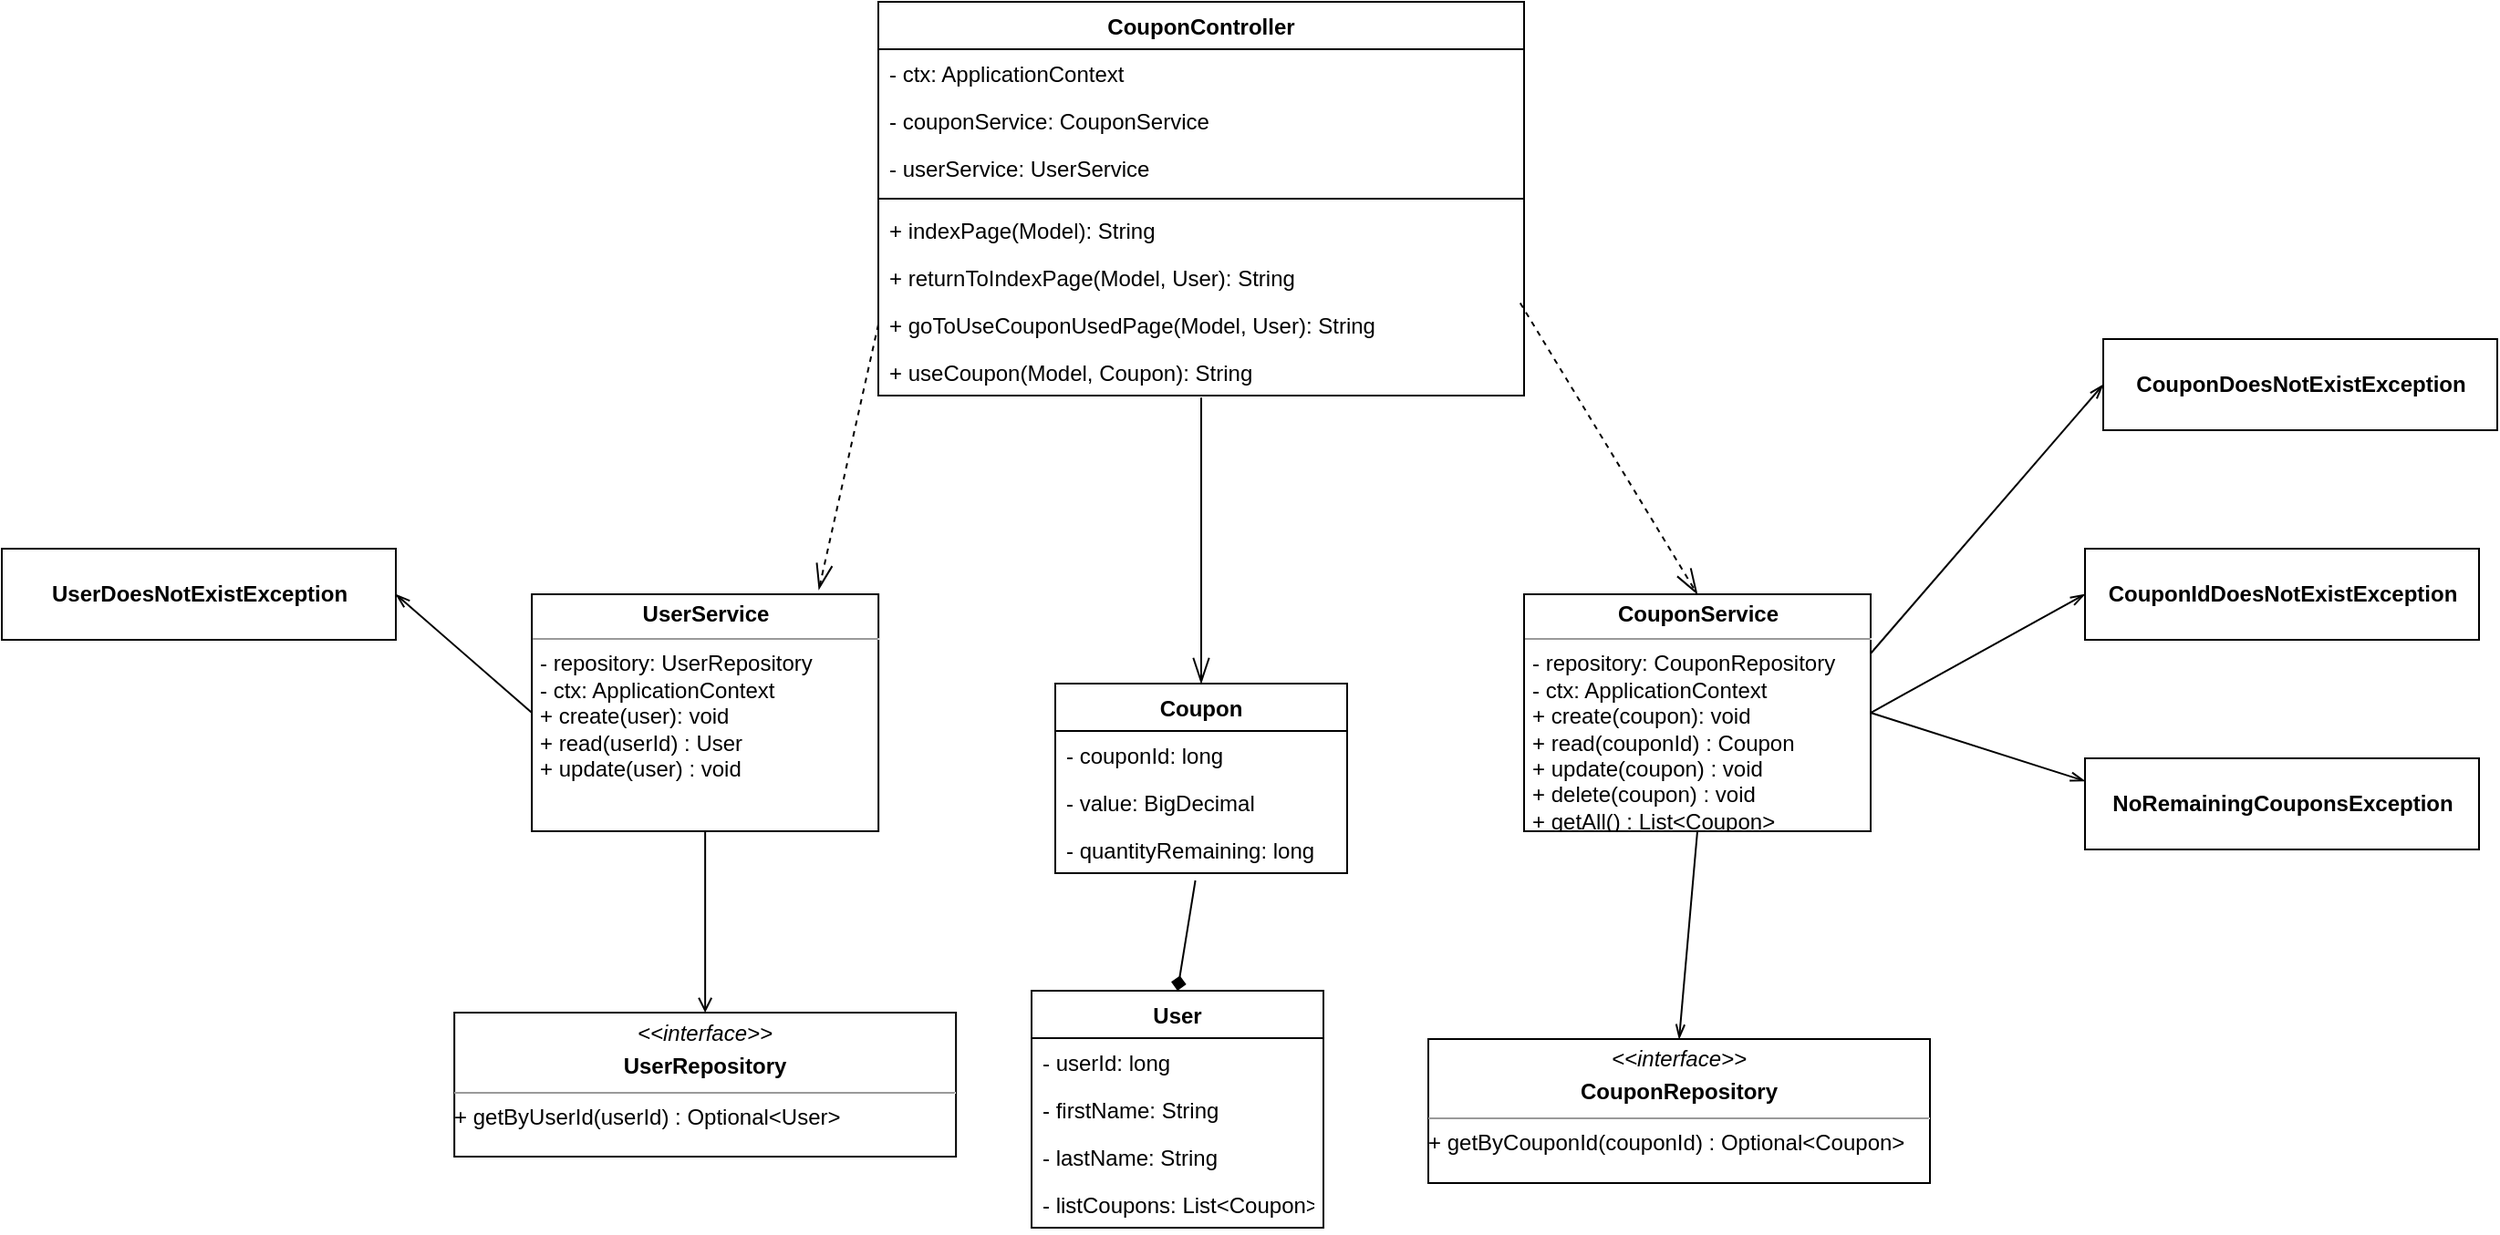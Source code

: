 <mxfile version="11.0.0" type="device"><diagram id="FB6ljKzLr0zGXR3bGyX2" name="Page-1"><mxGraphModel dx="1170" dy="296" grid="1" gridSize="10" guides="1" tooltips="1" connect="1" arrows="1" fold="1" page="1" pageScale="1" pageWidth="827" pageHeight="1169" math="0" shadow="0"><root><mxCell id="0"/><mxCell id="1" parent="0"/><mxCell id="dKTFF-_WMHGbdpBkGg4a-1" value="User" style="swimlane;fontStyle=1;align=center;verticalAlign=top;childLayout=stackLayout;horizontal=1;startSize=26;horizontalStack=0;resizeParent=1;resizeParentMax=0;resizeLast=0;collapsible=1;marginBottom=0;" parent="1" vertex="1"><mxGeometry x="332.5" y="746.5" width="160" height="130" as="geometry"/></mxCell><mxCell id="dKTFF-_WMHGbdpBkGg4a-11" value="- userId: long" style="text;strokeColor=none;fillColor=none;align=left;verticalAlign=top;spacingLeft=4;spacingRight=4;overflow=hidden;rotatable=0;points=[[0,0.5],[1,0.5]];portConstraint=eastwest;" parent="dKTFF-_WMHGbdpBkGg4a-1" vertex="1"><mxGeometry y="26" width="160" height="26" as="geometry"/></mxCell><mxCell id="dKTFF-_WMHGbdpBkGg4a-2" value="- firstName: String" style="text;strokeColor=none;fillColor=none;align=left;verticalAlign=top;spacingLeft=4;spacingRight=4;overflow=hidden;rotatable=0;points=[[0,0.5],[1,0.5]];portConstraint=eastwest;" parent="dKTFF-_WMHGbdpBkGg4a-1" vertex="1"><mxGeometry y="52" width="160" height="26" as="geometry"/></mxCell><mxCell id="dKTFF-_WMHGbdpBkGg4a-10" value="- lastName: String" style="text;strokeColor=none;fillColor=none;align=left;verticalAlign=top;spacingLeft=4;spacingRight=4;overflow=hidden;rotatable=0;points=[[0,0.5],[1,0.5]];portConstraint=eastwest;" parent="dKTFF-_WMHGbdpBkGg4a-1" vertex="1"><mxGeometry y="78" width="160" height="26" as="geometry"/></mxCell><mxCell id="dKTFF-_WMHGbdpBkGg4a-4" value="- listCoupons: List&lt;Coupon&gt;" style="text;strokeColor=none;fillColor=none;align=left;verticalAlign=top;spacingLeft=4;spacingRight=4;overflow=hidden;rotatable=0;points=[[0,0.5],[1,0.5]];portConstraint=eastwest;" parent="dKTFF-_WMHGbdpBkGg4a-1" vertex="1"><mxGeometry y="104" width="160" height="26" as="geometry"/></mxCell><mxCell id="dKTFF-_WMHGbdpBkGg4a-5" value="Coupon" style="swimlane;fontStyle=1;align=center;verticalAlign=top;childLayout=stackLayout;horizontal=1;startSize=26;horizontalStack=0;resizeParent=1;resizeParentMax=0;resizeLast=0;collapsible=1;marginBottom=0;" parent="1" vertex="1"><mxGeometry x="345.5" y="578" width="160" height="104" as="geometry"/></mxCell><mxCell id="dKTFF-_WMHGbdpBkGg4a-6" value="- couponId: long" style="text;strokeColor=none;fillColor=none;align=left;verticalAlign=top;spacingLeft=4;spacingRight=4;overflow=hidden;rotatable=0;points=[[0,0.5],[1,0.5]];portConstraint=eastwest;" parent="dKTFF-_WMHGbdpBkGg4a-5" vertex="1"><mxGeometry y="26" width="160" height="26" as="geometry"/></mxCell><mxCell id="dKTFF-_WMHGbdpBkGg4a-8" value="- value: BigDecimal" style="text;strokeColor=none;fillColor=none;align=left;verticalAlign=top;spacingLeft=4;spacingRight=4;overflow=hidden;rotatable=0;points=[[0,0.5],[1,0.5]];portConstraint=eastwest;" parent="dKTFF-_WMHGbdpBkGg4a-5" vertex="1"><mxGeometry y="52" width="160" height="26" as="geometry"/></mxCell><mxCell id="dKTFF-_WMHGbdpBkGg4a-9" value="- quantityRemaining: long" style="text;strokeColor=none;fillColor=none;align=left;verticalAlign=top;spacingLeft=4;spacingRight=4;overflow=hidden;rotatable=0;points=[[0,0.5],[1,0.5]];portConstraint=eastwest;" parent="dKTFF-_WMHGbdpBkGg4a-5" vertex="1"><mxGeometry y="78" width="160" height="26" as="geometry"/></mxCell><mxCell id="dKTFF-_WMHGbdpBkGg4a-12" value="" style="endArrow=none;endFill=0;endSize=12;html=1;exitX=0.5;exitY=0;exitDx=0;exitDy=0;startArrow=diamond;startFill=1;entryX=0.48;entryY=1.154;entryDx=0;entryDy=0;entryPerimeter=0;" parent="1" source="dKTFF-_WMHGbdpBkGg4a-1" edge="1" target="dKTFF-_WMHGbdpBkGg4a-9"><mxGeometry width="160" relative="1" as="geometry"><mxPoint x="200" y="110" as="sourcePoint"/><mxPoint x="150" y="630" as="targetPoint"/></mxGeometry></mxCell><mxCell id="dKTFF-_WMHGbdpBkGg4a-13" value="&lt;p style=&quot;margin: 0px ; margin-top: 4px ; text-align: center&quot;&gt;&lt;b&gt;CouponService&lt;/b&gt;&lt;/p&gt;&lt;hr size=&quot;1&quot;&gt;&lt;p style=&quot;margin: 0px ; margin-left: 4px&quot;&gt;- repository: CouponRepository&lt;/p&gt;&lt;p style=&quot;margin: 0px ; margin-left: 4px&quot;&gt;- ctx: ApplicationContext&lt;/p&gt;&lt;p style=&quot;margin: 0px ; margin-left: 4px&quot;&gt;+ create(coupon): void&lt;br&gt;+ read(couponId) : Coupon&lt;/p&gt;&lt;p style=&quot;margin: 0px ; margin-left: 4px&quot;&gt;+ update(coupon) : void&lt;br&gt;+ delete(coupon) : void&lt;/p&gt;&lt;p style=&quot;margin: 0px ; margin-left: 4px&quot;&gt;+ getAll() : List&amp;lt;Coupon&amp;gt;&lt;/p&gt;" style="verticalAlign=top;align=left;overflow=fill;fontSize=12;fontFamily=Helvetica;html=1;" parent="1" vertex="1"><mxGeometry x="602.5" y="529" width="190" height="130" as="geometry"/></mxCell><mxCell id="dKTFF-_WMHGbdpBkGg4a-14" value="&lt;p style=&quot;margin: 0px ; margin-top: 4px ; text-align: center&quot;&gt;&lt;i&gt;&amp;lt;&amp;lt;interface&amp;gt;&amp;gt;&lt;/i&gt;&lt;/p&gt;&lt;p style=&quot;margin: 0px ; margin-top: 4px ; text-align: center&quot;&gt;&lt;b&gt;CouponRepository&lt;/b&gt;&lt;/p&gt;&lt;hr size=&quot;1&quot;&gt;&lt;div style=&quot;height: 2px&quot;&gt;+ getByCouponId(couponId) : Optional&amp;lt;Coupon&amp;gt;&lt;/div&gt;" style="verticalAlign=top;align=left;overflow=fill;fontSize=12;fontFamily=Helvetica;html=1;" parent="1" vertex="1"><mxGeometry x="550" y="773" width="275" height="79" as="geometry"/></mxCell><mxCell id="dKTFF-_WMHGbdpBkGg4a-24" value="" style="endArrow=none;endFill=0;endSize=12;html=1;exitX=0.5;exitY=0;exitDx=0;exitDy=0;entryX=0.5;entryY=1;entryDx=0;entryDy=0;startArrow=openThin;startFill=0;" parent="1" source="dKTFF-_WMHGbdpBkGg4a-14" target="dKTFF-_WMHGbdpBkGg4a-13" edge="1"><mxGeometry width="160" relative="1" as="geometry"><mxPoint x="452.5" y="804" as="sourcePoint"/><mxPoint x="612.5" y="804" as="targetPoint"/></mxGeometry></mxCell><mxCell id="dKTFF-_WMHGbdpBkGg4a-25" value="" style="endArrow=openThin;endFill=0;endSize=12;html=1;exitX=0.5;exitY=1.044;exitDx=0;exitDy=0;exitPerimeter=0;" parent="1" source="wkuUcMD7aR6VCUYTlr-M-5" target="dKTFF-_WMHGbdpBkGg4a-5" edge="1"><mxGeometry width="160" relative="1" as="geometry"><mxPoint x="425.5" y="446" as="sourcePoint"/><mxPoint x="535" y="280" as="targetPoint"/></mxGeometry></mxCell><mxCell id="dKTFF-_WMHGbdpBkGg4a-27" value="CouponController" style="swimlane;fontStyle=1;align=center;verticalAlign=top;childLayout=stackLayout;horizontal=1;startSize=26;horizontalStack=0;resizeParent=1;resizeParentMax=0;resizeLast=0;collapsible=1;marginBottom=0;" parent="1" vertex="1"><mxGeometry x="248.5" y="204" width="354" height="216" as="geometry"/></mxCell><mxCell id="wkuUcMD7aR6VCUYTlr-M-14" value="- ctx: ApplicationContext" style="text;strokeColor=none;fillColor=none;align=left;verticalAlign=top;spacingLeft=4;spacingRight=4;overflow=hidden;rotatable=0;points=[[0,0.5],[1,0.5]];portConstraint=eastwest;" vertex="1" parent="dKTFF-_WMHGbdpBkGg4a-27"><mxGeometry y="26" width="354" height="26" as="geometry"/></mxCell><mxCell id="wkuUcMD7aR6VCUYTlr-M-12" value="- couponService: CouponService" style="text;strokeColor=none;fillColor=none;align=left;verticalAlign=top;spacingLeft=4;spacingRight=4;overflow=hidden;rotatable=0;points=[[0,0.5],[1,0.5]];portConstraint=eastwest;" vertex="1" parent="dKTFF-_WMHGbdpBkGg4a-27"><mxGeometry y="52" width="354" height="26" as="geometry"/></mxCell><mxCell id="wkuUcMD7aR6VCUYTlr-M-13" value="- userService: UserService" style="text;strokeColor=none;fillColor=none;align=left;verticalAlign=top;spacingLeft=4;spacingRight=4;overflow=hidden;rotatable=0;points=[[0,0.5],[1,0.5]];portConstraint=eastwest;" vertex="1" parent="dKTFF-_WMHGbdpBkGg4a-27"><mxGeometry y="78" width="354" height="26" as="geometry"/></mxCell><mxCell id="wkuUcMD7aR6VCUYTlr-M-23" value="" style="line;strokeWidth=1;fillColor=none;align=left;verticalAlign=middle;spacingTop=-1;spacingLeft=3;spacingRight=3;rotatable=0;labelPosition=right;points=[];portConstraint=eastwest;" vertex="1" parent="dKTFF-_WMHGbdpBkGg4a-27"><mxGeometry y="104" width="354" height="8" as="geometry"/></mxCell><mxCell id="dKTFF-_WMHGbdpBkGg4a-31" value="+ indexPage(Model): String" style="text;strokeColor=none;fillColor=none;align=left;verticalAlign=top;spacingLeft=4;spacingRight=4;overflow=hidden;rotatable=0;points=[[0,0.5],[1,0.5]];portConstraint=eastwest;" parent="dKTFF-_WMHGbdpBkGg4a-27" vertex="1"><mxGeometry y="112" width="354" height="26" as="geometry"/></mxCell><mxCell id="wkuUcMD7aR6VCUYTlr-M-4" value="+ returnToIndexPage(Model, User): String" style="text;strokeColor=none;fillColor=none;align=left;verticalAlign=top;spacingLeft=4;spacingRight=4;overflow=hidden;rotatable=0;points=[[0,0.5],[1,0.5]];portConstraint=eastwest;" vertex="1" parent="dKTFF-_WMHGbdpBkGg4a-27"><mxGeometry y="138" width="354" height="26" as="geometry"/></mxCell><mxCell id="wkuUcMD7aR6VCUYTlr-M-2" value="+ goToUseCouponUsedPage(Model, User): String" style="text;strokeColor=none;fillColor=none;align=left;verticalAlign=top;spacingLeft=4;spacingRight=4;overflow=hidden;rotatable=0;points=[[0,0.5],[1,0.5]];portConstraint=eastwest;" vertex="1" parent="dKTFF-_WMHGbdpBkGg4a-27"><mxGeometry y="164" width="354" height="26" as="geometry"/></mxCell><mxCell id="wkuUcMD7aR6VCUYTlr-M-5" value="+ useCoupon(Model, Coupon): String" style="text;strokeColor=none;fillColor=none;align=left;verticalAlign=top;spacingLeft=4;spacingRight=4;overflow=hidden;rotatable=0;points=[[0,0.5],[1,0.5]];portConstraint=eastwest;" vertex="1" parent="dKTFF-_WMHGbdpBkGg4a-27"><mxGeometry y="190" width="354" height="26" as="geometry"/></mxCell><mxCell id="dKTFF-_WMHGbdpBkGg4a-35" value="" style="endArrow=openThin;endFill=0;endSize=12;html=1;exitX=0.994;exitY=1.055;exitDx=0;exitDy=0;exitPerimeter=0;entryX=0.5;entryY=0;entryDx=0;entryDy=0;dashed=1;" parent="1" edge="1" target="dKTFF-_WMHGbdpBkGg4a-13"><mxGeometry width="160" relative="1" as="geometry"><mxPoint x="600.379" y="369.207" as="sourcePoint"/><mxPoint x="600" y="430" as="targetPoint"/></mxGeometry></mxCell><mxCell id="wkuUcMD7aR6VCUYTlr-M-7" value="&lt;p style=&quot;margin: 0px ; margin-top: 4px ; text-align: center&quot;&gt;&lt;b&gt;UserService&lt;/b&gt;&lt;/p&gt;&lt;hr size=&quot;1&quot;&gt;&lt;p style=&quot;margin: 0px 0px 0px 4px&quot;&gt;- repository: UserRepository&lt;/p&gt;&lt;p style=&quot;margin: 0px 0px 0px 4px&quot;&gt;- ctx: ApplicationContext&lt;/p&gt;&lt;p style=&quot;margin: 0px ; margin-left: 4px&quot;&gt;&lt;span&gt;+ create(user): void&lt;/span&gt;&lt;br&gt;&lt;/p&gt;&lt;p style=&quot;margin: 0px 0px 0px 4px&quot;&gt;+ read(userId) : User&lt;/p&gt;&lt;p style=&quot;margin: 0px 0px 0px 4px&quot;&gt;+ update(user) : void&lt;br&gt;&lt;br&gt;&lt;/p&gt;" style="verticalAlign=top;align=left;overflow=fill;fontSize=12;fontFamily=Helvetica;html=1;" vertex="1" parent="1"><mxGeometry x="58.571" y="529" width="190" height="130" as="geometry"/></mxCell><mxCell id="wkuUcMD7aR6VCUYTlr-M-8" value="&lt;p style=&quot;margin: 0px ; margin-top: 4px ; text-align: center&quot;&gt;&lt;i&gt;&amp;lt;&amp;lt;interface&amp;gt;&amp;gt;&lt;/i&gt;&lt;/p&gt;&lt;p style=&quot;margin: 0px ; margin-top: 4px ; text-align: center&quot;&gt;&lt;b&gt;UserRepository&lt;/b&gt;&lt;/p&gt;&lt;hr size=&quot;1&quot;&gt;&lt;div style=&quot;height: 2px&quot;&gt;+ getByUserId(userId) : Optional&amp;lt;User&amp;gt;&lt;/div&gt;" style="verticalAlign=top;align=left;overflow=fill;fontSize=12;fontFamily=Helvetica;html=1;" vertex="1" parent="1"><mxGeometry x="16.071" y="758.5" width="275" height="79" as="geometry"/></mxCell><mxCell id="wkuUcMD7aR6VCUYTlr-M-9" value="" style="endArrow=none;endFill=0;endSize=12;html=1;exitX=0.5;exitY=0;exitDx=0;exitDy=0;entryX=0.5;entryY=1;entryDx=0;entryDy=0;startArrow=open;startFill=0;" edge="1" parent="1" source="wkuUcMD7aR6VCUYTlr-M-8" target="wkuUcMD7aR6VCUYTlr-M-7"><mxGeometry width="160" relative="1" as="geometry"><mxPoint x="-221.929" y="900" as="sourcePoint"/><mxPoint x="-61.929" y="900" as="targetPoint"/></mxGeometry></mxCell><mxCell id="wkuUcMD7aR6VCUYTlr-M-10" value="" style="endArrow=openThin;endFill=0;endSize=12;html=1;exitX=0;exitY=0.5;exitDx=0;exitDy=0;entryX=0.828;entryY=-0.02;entryDx=0;entryDy=0;entryPerimeter=0;dashed=1;" edge="1" parent="1" target="wkuUcMD7aR6VCUYTlr-M-7" source="wkuUcMD7aR6VCUYTlr-M-2"><mxGeometry width="160" relative="1" as="geometry"><mxPoint x="-142.0" y="548.857" as="sourcePoint"/><mxPoint x="-74.429" y="526" as="targetPoint"/></mxGeometry></mxCell><mxCell id="wkuUcMD7aR6VCUYTlr-M-15" value="&lt;b&gt;CouponIdDoesNotExistException&lt;/b&gt;" style="html=1;" vertex="1" parent="1"><mxGeometry x="910" y="504" width="216" height="50" as="geometry"/></mxCell><mxCell id="wkuUcMD7aR6VCUYTlr-M-16" value="&lt;b&gt;NoRemainingCouponsException&lt;/b&gt;" style="html=1;" vertex="1" parent="1"><mxGeometry x="910" y="619" width="216" height="50" as="geometry"/></mxCell><mxCell id="wkuUcMD7aR6VCUYTlr-M-17" value="" style="endArrow=none;endFill=0;endSize=12;html=1;exitX=0;exitY=0.5;exitDx=0;exitDy=0;entryX=1;entryY=0.5;entryDx=0;entryDy=0;startArrow=openThin;startFill=0;" edge="1" parent="1" source="wkuUcMD7aR6VCUYTlr-M-15" target="dKTFF-_WMHGbdpBkGg4a-13"><mxGeometry width="160" relative="1" as="geometry"><mxPoint x="697" y="782.5" as="sourcePoint"/><mxPoint x="707" y="670" as="targetPoint"/></mxGeometry></mxCell><mxCell id="wkuUcMD7aR6VCUYTlr-M-18" value="" style="endArrow=none;endFill=0;endSize=12;html=1;exitX=0;exitY=0.25;exitDx=0;exitDy=0;entryX=1;entryY=0.5;entryDx=0;entryDy=0;startArrow=openThin;startFill=0;" edge="1" parent="1" source="wkuUcMD7aR6VCUYTlr-M-16" target="dKTFF-_WMHGbdpBkGg4a-13"><mxGeometry width="160" relative="1" as="geometry"><mxPoint x="919.5" y="540" as="sourcePoint"/><mxPoint x="802" y="605" as="targetPoint"/></mxGeometry></mxCell><mxCell id="wkuUcMD7aR6VCUYTlr-M-19" value="&lt;b&gt;UserDoesNotExistException&lt;/b&gt;" style="html=1;" vertex="1" parent="1"><mxGeometry x="-232" y="504" width="216" height="50" as="geometry"/></mxCell><mxCell id="wkuUcMD7aR6VCUYTlr-M-21" value="" style="endArrow=none;endFill=0;endSize=12;html=1;exitX=1;exitY=0.5;exitDx=0;exitDy=0;entryX=0;entryY=0.5;entryDx=0;entryDy=0;startArrow=openThin;startFill=0;" edge="1" parent="1" source="wkuUcMD7aR6VCUYTlr-M-19" target="wkuUcMD7aR6VCUYTlr-M-7"><mxGeometry width="160" relative="1" as="geometry"><mxPoint x="-445" y="782.5" as="sourcePoint"/><mxPoint x="-350" y="595" as="targetPoint"/></mxGeometry></mxCell><mxCell id="wkuUcMD7aR6VCUYTlr-M-24" value="&lt;b&gt;CouponDoesNotExistException&lt;/b&gt;" style="html=1;" vertex="1" parent="1"><mxGeometry x="920" y="389" width="216" height="50" as="geometry"/></mxCell><mxCell id="wkuUcMD7aR6VCUYTlr-M-25" value="" style="endArrow=none;endFill=0;endSize=12;html=1;exitX=0;exitY=0.5;exitDx=0;exitDy=0;entryX=1;entryY=0.25;entryDx=0;entryDy=0;startArrow=openThin;startFill=0;" edge="1" parent="1" source="wkuUcMD7aR6VCUYTlr-M-24" target="dKTFF-_WMHGbdpBkGg4a-13"><mxGeometry width="160" relative="1" as="geometry"><mxPoint x="920.286" y="538.571" as="sourcePoint"/><mxPoint x="803.143" y="604.286" as="targetPoint"/></mxGeometry></mxCell></root></mxGraphModel></diagram></mxfile>